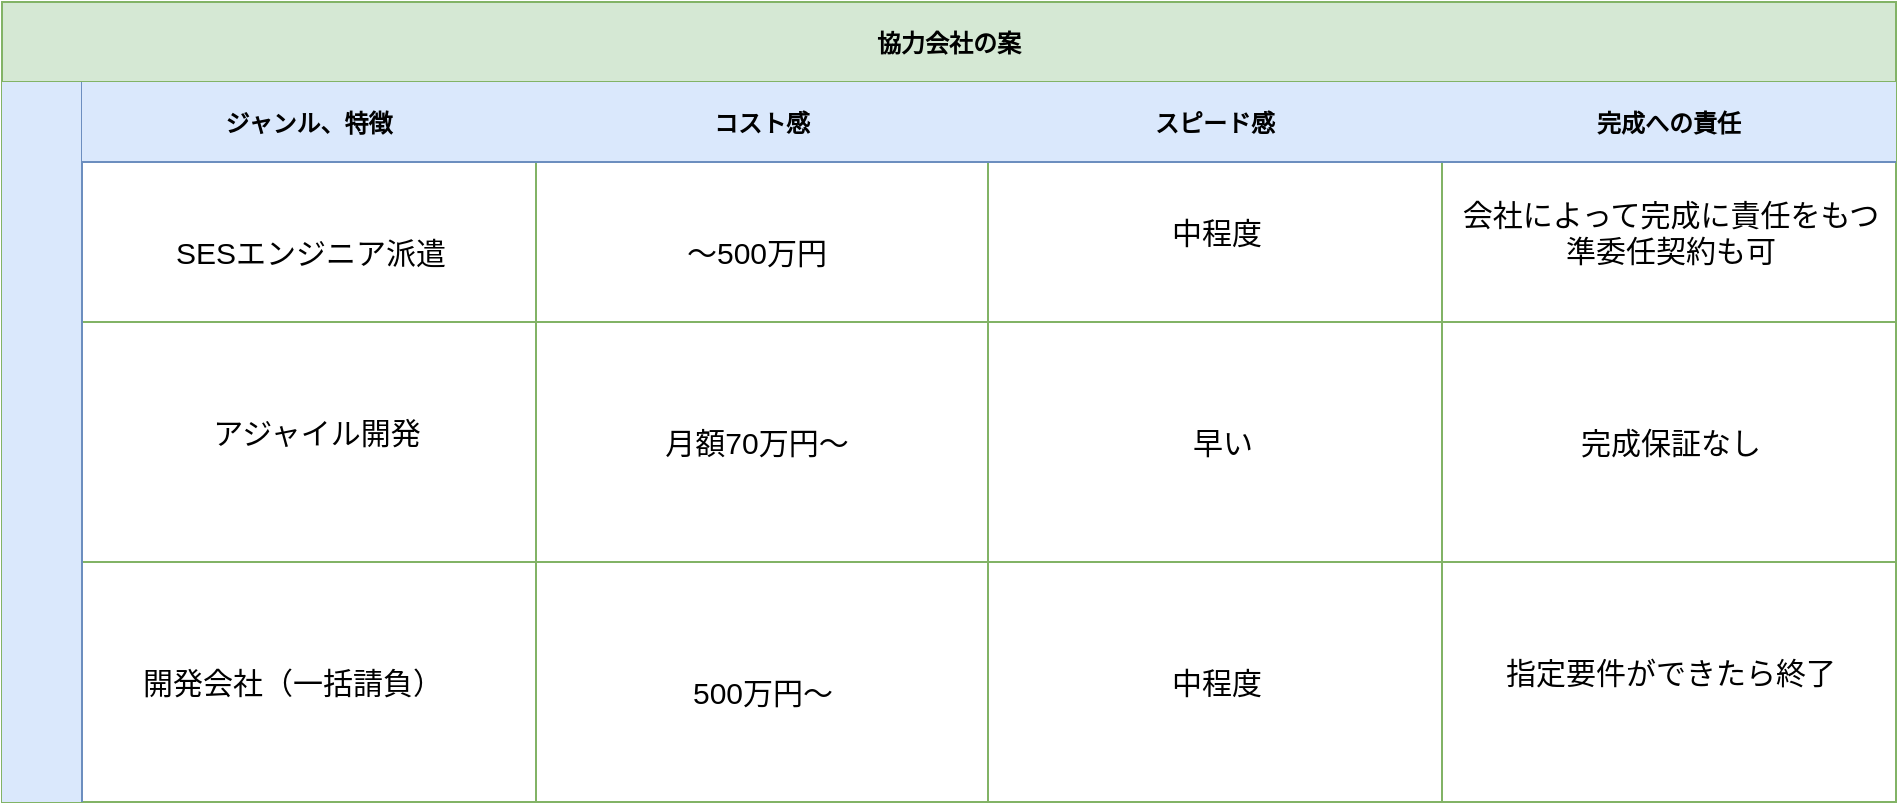 <mxfile version="20.6.0" type="github">
  <diagram id="FcpsvITDXoBK0SUQtS_H" name="ページ1">
    <mxGraphModel dx="1092" dy="654" grid="1" gridSize="10" guides="1" tooltips="1" connect="1" arrows="1" fold="1" page="1" pageScale="1" pageWidth="1169" pageHeight="827" math="0" shadow="0">
      <root>
        <mxCell id="0" />
        <mxCell id="1" parent="0" />
        <mxCell id="KtZiofN9k-Ag25ZW_gEH-1" value="協力会社の案" style="shape=table;childLayout=tableLayout;startSize=40;collapsible=0;recursiveResize=0;expand=0;fontStyle=1;fillColor=#d5e8d4;strokeColor=#82b366;" vertex="1" parent="1">
          <mxGeometry x="50" y="140" width="947" height="400" as="geometry" />
        </mxCell>
        <mxCell id="KtZiofN9k-Ag25ZW_gEH-2" value="" style="shape=tableRow;horizontal=0;startSize=40;swimlaneHead=0;swimlaneBody=0;top=0;left=0;bottom=0;right=0;dropTarget=0;collapsible=0;recursiveResize=0;expand=0;fontStyle=1;fillColor=#dae8fc;strokeColor=#6c8ebf;" vertex="1" parent="KtZiofN9k-Ag25ZW_gEH-1">
          <mxGeometry y="40" width="947" height="120" as="geometry" />
        </mxCell>
        <mxCell id="KtZiofN9k-Ag25ZW_gEH-3" value="ジャンル、特徴" style="swimlane;swimlaneHead=0;swimlaneBody=0;fontStyle=0;connectable=0;startSize=40;collapsible=0;recursiveResize=0;expand=0;fontStyle=1;fillColor=#dae8fc;strokeColor=#6c8ebf;" vertex="1" parent="KtZiofN9k-Ag25ZW_gEH-2">
          <mxGeometry x="40" width="227" height="120" as="geometry">
            <mxRectangle width="227" height="120" as="alternateBounds" />
          </mxGeometry>
        </mxCell>
        <mxCell id="KtZiofN9k-Ag25ZW_gEH-18" value="SESエンジニア派遣" style="text;html=1;align=center;verticalAlign=middle;resizable=0;points=[];autosize=1;fontSize=15;" vertex="1" parent="KtZiofN9k-Ag25ZW_gEH-3">
          <mxGeometry x="33.5" y="70" width="160" height="30" as="geometry" />
        </mxCell>
        <mxCell id="KtZiofN9k-Ag25ZW_gEH-4" value="コスト感" style="swimlane;swimlaneHead=0;swimlaneBody=0;fontStyle=0;connectable=0;startSize=40;collapsible=0;recursiveResize=0;expand=0;fontStyle=1;fillColor=#dae8fc;strokeColor=#6c8ebf;" vertex="1" parent="KtZiofN9k-Ag25ZW_gEH-2">
          <mxGeometry x="267" width="226" height="120" as="geometry">
            <mxRectangle width="226" height="120" as="alternateBounds" />
          </mxGeometry>
        </mxCell>
        <mxCell id="KtZiofN9k-Ag25ZW_gEH-21" value="～500万円" style="text;html=1;align=center;verticalAlign=middle;resizable=0;points=[];autosize=1;fontSize=15;" vertex="1" parent="KtZiofN9k-Ag25ZW_gEH-4">
          <mxGeometry x="65" y="70" width="90" height="30" as="geometry" />
        </mxCell>
        <mxCell id="KtZiofN9k-Ag25ZW_gEH-5" value="スピード感" style="swimlane;swimlaneHead=0;swimlaneBody=0;fontStyle=0;connectable=0;startSize=40;collapsible=0;recursiveResize=0;expand=0;fontStyle=1;fillColor=#dae8fc;strokeColor=#6c8ebf;" vertex="1" parent="KtZiofN9k-Ag25ZW_gEH-2">
          <mxGeometry x="493" width="227" height="120" as="geometry">
            <mxRectangle width="227" height="120" as="alternateBounds" />
          </mxGeometry>
        </mxCell>
        <mxCell id="KtZiofN9k-Ag25ZW_gEH-24" value="中程度" style="text;html=1;align=center;verticalAlign=middle;resizable=0;points=[];autosize=1;fontSize=15;" vertex="1" parent="KtZiofN9k-Ag25ZW_gEH-5">
          <mxGeometry x="78.5" y="60" width="70" height="30" as="geometry" />
        </mxCell>
        <mxCell id="KtZiofN9k-Ag25ZW_gEH-15" value="完成への責任" style="swimlane;swimlaneHead=0;swimlaneBody=0;fontStyle=0;connectable=0;startSize=40;collapsible=0;recursiveResize=0;expand=0;fontStyle=1;fillColor=#dae8fc;strokeColor=#6c8ebf;" vertex="1" parent="KtZiofN9k-Ag25ZW_gEH-2">
          <mxGeometry x="720" width="227" height="120" as="geometry">
            <mxRectangle width="227" height="120" as="alternateBounds" />
          </mxGeometry>
        </mxCell>
        <mxCell id="KtZiofN9k-Ag25ZW_gEH-27" value="会社によって完成に責任をもつ&lt;br&gt;準委任契約も可" style="text;html=1;align=center;verticalAlign=middle;resizable=0;points=[];autosize=1;fontSize=15;" vertex="1" parent="KtZiofN9k-Ag25ZW_gEH-15">
          <mxGeometry x="-1.5" y="50" width="230" height="50" as="geometry" />
        </mxCell>
        <mxCell id="KtZiofN9k-Ag25ZW_gEH-6" value="" style="shape=tableRow;horizontal=0;startSize=40;swimlaneHead=0;swimlaneBody=0;top=0;left=0;bottom=0;right=0;dropTarget=0;collapsible=0;recursiveResize=0;expand=0;fontStyle=1;fillColor=#dae8fc;strokeColor=#6c8ebf;" vertex="1" parent="KtZiofN9k-Ag25ZW_gEH-1">
          <mxGeometry y="160" width="947" height="120" as="geometry" />
        </mxCell>
        <mxCell id="KtZiofN9k-Ag25ZW_gEH-7" value="" style="swimlane;swimlaneHead=0;swimlaneBody=0;fontStyle=0;connectable=0;startSize=0;collapsible=0;recursiveResize=0;expand=0;fontStyle=1;" vertex="1" parent="KtZiofN9k-Ag25ZW_gEH-6">
          <mxGeometry x="40" width="227" height="120" as="geometry">
            <mxRectangle width="227" height="120" as="alternateBounds" />
          </mxGeometry>
        </mxCell>
        <mxCell id="KtZiofN9k-Ag25ZW_gEH-19" value="アジャイル開発" style="text;html=1;align=center;verticalAlign=middle;resizable=0;points=[];autosize=1;fontSize=15;horizontal=1;spacing=6;spacingBottom=1;" vertex="1" parent="KtZiofN9k-Ag25ZW_gEH-7">
          <mxGeometry x="47" y="35" width="140" height="40" as="geometry" />
        </mxCell>
        <mxCell id="KtZiofN9k-Ag25ZW_gEH-8" value="" style="swimlane;swimlaneHead=0;swimlaneBody=0;fontStyle=0;connectable=0;startSize=0;collapsible=0;recursiveResize=0;expand=0;fontStyle=1;" vertex="1" parent="KtZiofN9k-Ag25ZW_gEH-6">
          <mxGeometry x="267" width="226" height="120" as="geometry">
            <mxRectangle width="226" height="120" as="alternateBounds" />
          </mxGeometry>
        </mxCell>
        <mxCell id="KtZiofN9k-Ag25ZW_gEH-22" value="月額70万円～" style="text;html=1;align=center;verticalAlign=middle;resizable=0;points=[];autosize=1;fontSize=15;" vertex="1" parent="KtZiofN9k-Ag25ZW_gEH-8">
          <mxGeometry x="50" y="45" width="120" height="30" as="geometry" />
        </mxCell>
        <mxCell id="KtZiofN9k-Ag25ZW_gEH-9" value="" style="swimlane;swimlaneHead=0;swimlaneBody=0;fontStyle=0;connectable=0;startSize=0;collapsible=0;recursiveResize=0;expand=0;fontStyle=1;" vertex="1" parent="KtZiofN9k-Ag25ZW_gEH-6">
          <mxGeometry x="493" width="227" height="120" as="geometry">
            <mxRectangle width="227" height="120" as="alternateBounds" />
          </mxGeometry>
        </mxCell>
        <mxCell id="KtZiofN9k-Ag25ZW_gEH-25" value="早い" style="text;html=1;align=center;verticalAlign=middle;resizable=0;points=[];autosize=1;fontSize=15;" vertex="1" parent="KtZiofN9k-Ag25ZW_gEH-9">
          <mxGeometry x="92" y="45" width="50" height="30" as="geometry" />
        </mxCell>
        <mxCell id="KtZiofN9k-Ag25ZW_gEH-16" style="swimlane;swimlaneHead=0;swimlaneBody=0;fontStyle=0;connectable=0;startSize=0;collapsible=0;recursiveResize=0;expand=0;fontStyle=1;" vertex="1" parent="KtZiofN9k-Ag25ZW_gEH-6">
          <mxGeometry x="720" width="227" height="120" as="geometry">
            <mxRectangle width="227" height="120" as="alternateBounds" />
          </mxGeometry>
        </mxCell>
        <mxCell id="KtZiofN9k-Ag25ZW_gEH-28" value="完成保証なし" style="text;html=1;align=center;verticalAlign=middle;resizable=0;points=[];autosize=1;fontSize=15;" vertex="1" parent="KtZiofN9k-Ag25ZW_gEH-16">
          <mxGeometry x="58.5" y="45" width="110" height="30" as="geometry" />
        </mxCell>
        <mxCell id="KtZiofN9k-Ag25ZW_gEH-10" value="" style="shape=tableRow;horizontal=0;startSize=40;swimlaneHead=0;swimlaneBody=0;top=0;left=0;bottom=0;right=0;dropTarget=0;collapsible=0;recursiveResize=0;expand=0;fontStyle=1;fillColor=#dae8fc;strokeColor=#6c8ebf;" vertex="1" parent="KtZiofN9k-Ag25ZW_gEH-1">
          <mxGeometry y="280" width="947" height="120" as="geometry" />
        </mxCell>
        <mxCell id="KtZiofN9k-Ag25ZW_gEH-11" value="" style="swimlane;swimlaneHead=0;swimlaneBody=0;fontStyle=0;connectable=0;startSize=0;collapsible=0;recursiveResize=0;expand=0;fontStyle=1;" vertex="1" parent="KtZiofN9k-Ag25ZW_gEH-10">
          <mxGeometry x="40" width="227" height="120" as="geometry">
            <mxRectangle width="227" height="120" as="alternateBounds" />
          </mxGeometry>
        </mxCell>
        <mxCell id="KtZiofN9k-Ag25ZW_gEH-20" value="開発会社（一括請負）" style="text;html=1;align=center;verticalAlign=middle;resizable=0;points=[];autosize=1;fontSize=15;horizontal=1;spacing=6;spacingBottom=1;" vertex="1" parent="KtZiofN9k-Ag25ZW_gEH-11">
          <mxGeometry x="15" y="40" width="180" height="40" as="geometry" />
        </mxCell>
        <mxCell id="KtZiofN9k-Ag25ZW_gEH-12" value="" style="swimlane;swimlaneHead=0;swimlaneBody=0;fontStyle=0;connectable=0;startSize=0;collapsible=0;recursiveResize=0;expand=0;fontStyle=1;" vertex="1" parent="KtZiofN9k-Ag25ZW_gEH-10">
          <mxGeometry x="267" width="226" height="120" as="geometry">
            <mxRectangle width="226" height="120" as="alternateBounds" />
          </mxGeometry>
        </mxCell>
        <mxCell id="KtZiofN9k-Ag25ZW_gEH-23" value="500万円～" style="text;html=1;align=center;verticalAlign=middle;resizable=0;points=[];autosize=1;fontSize=15;" vertex="1" parent="KtZiofN9k-Ag25ZW_gEH-12">
          <mxGeometry x="68" y="50" width="90" height="30" as="geometry" />
        </mxCell>
        <mxCell id="KtZiofN9k-Ag25ZW_gEH-13" value="" style="swimlane;swimlaneHead=0;swimlaneBody=0;fontStyle=0;connectable=0;startSize=0;collapsible=0;recursiveResize=0;expand=0;fontStyle=1;" vertex="1" parent="KtZiofN9k-Ag25ZW_gEH-10">
          <mxGeometry x="493" width="227" height="120" as="geometry">
            <mxRectangle width="227" height="120" as="alternateBounds" />
          </mxGeometry>
        </mxCell>
        <mxCell id="KtZiofN9k-Ag25ZW_gEH-26" value="中程度" style="text;html=1;align=center;verticalAlign=middle;resizable=0;points=[];autosize=1;fontSize=15;" vertex="1" parent="KtZiofN9k-Ag25ZW_gEH-13">
          <mxGeometry x="78.5" y="45" width="70" height="30" as="geometry" />
        </mxCell>
        <mxCell id="KtZiofN9k-Ag25ZW_gEH-17" style="swimlane;swimlaneHead=0;swimlaneBody=0;fontStyle=0;connectable=0;startSize=0;collapsible=0;recursiveResize=0;expand=0;fontStyle=1;" vertex="1" parent="KtZiofN9k-Ag25ZW_gEH-10">
          <mxGeometry x="720" width="227" height="120" as="geometry">
            <mxRectangle width="227" height="120" as="alternateBounds" />
          </mxGeometry>
        </mxCell>
        <mxCell id="KtZiofN9k-Ag25ZW_gEH-29" value="指定要件ができたら終了" style="text;html=1;align=center;verticalAlign=middle;resizable=0;points=[];autosize=1;fontSize=15;" vertex="1" parent="KtZiofN9k-Ag25ZW_gEH-17">
          <mxGeometry x="18.5" y="40" width="190" height="30" as="geometry" />
        </mxCell>
      </root>
    </mxGraphModel>
  </diagram>
</mxfile>
